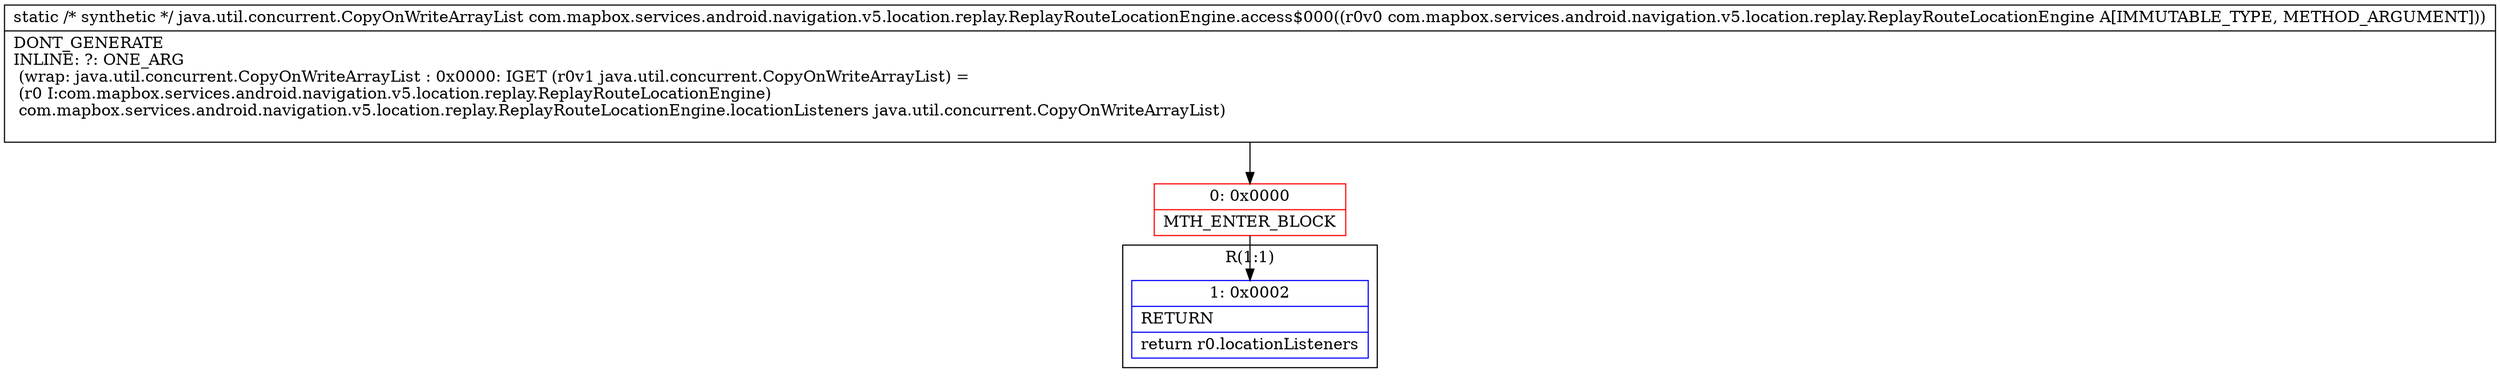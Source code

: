 digraph "CFG forcom.mapbox.services.android.navigation.v5.location.replay.ReplayRouteLocationEngine.access$000(Lcom\/mapbox\/services\/android\/navigation\/v5\/location\/replay\/ReplayRouteLocationEngine;)Ljava\/util\/concurrent\/CopyOnWriteArrayList;" {
subgraph cluster_Region_118295484 {
label = "R(1:1)";
node [shape=record,color=blue];
Node_1 [shape=record,label="{1\:\ 0x0002|RETURN\l|return r0.locationListeners\l}"];
}
Node_0 [shape=record,color=red,label="{0\:\ 0x0000|MTH_ENTER_BLOCK\l}"];
MethodNode[shape=record,label="{static \/* synthetic *\/ java.util.concurrent.CopyOnWriteArrayList com.mapbox.services.android.navigation.v5.location.replay.ReplayRouteLocationEngine.access$000((r0v0 com.mapbox.services.android.navigation.v5.location.replay.ReplayRouteLocationEngine A[IMMUTABLE_TYPE, METHOD_ARGUMENT]))  | DONT_GENERATE\lINLINE: ?: ONE_ARG  \l  (wrap: java.util.concurrent.CopyOnWriteArrayList : 0x0000: IGET  (r0v1 java.util.concurrent.CopyOnWriteArrayList) = \l  (r0 I:com.mapbox.services.android.navigation.v5.location.replay.ReplayRouteLocationEngine)\l com.mapbox.services.android.navigation.v5.location.replay.ReplayRouteLocationEngine.locationListeners java.util.concurrent.CopyOnWriteArrayList)\l\l}"];
MethodNode -> Node_0;
Node_0 -> Node_1;
}

